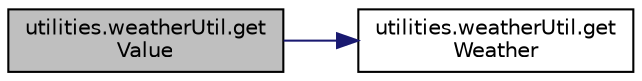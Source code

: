 digraph "utilities.weatherUtil.getValue"
{
  edge [fontname="Helvetica",fontsize="10",labelfontname="Helvetica",labelfontsize="10"];
  node [fontname="Helvetica",fontsize="10",shape=record];
  rankdir="LR";
  Node1 [label="utilities.weatherUtil.get\lValue",height=0.2,width=0.4,color="black", fillcolor="grey75", style="filled" fontcolor="black"];
  Node1 -> Node2 [color="midnightblue",fontsize="10",style="solid",fontname="Helvetica"];
  Node2 [label="utilities.weatherUtil.get\lWeather",height=0.2,width=0.4,color="black", fillcolor="white", style="filled",URL="$namespaceutilities_1_1weatherUtil.html#a09e56074993b1bf4fb2191f2e510f8d0"];
}
